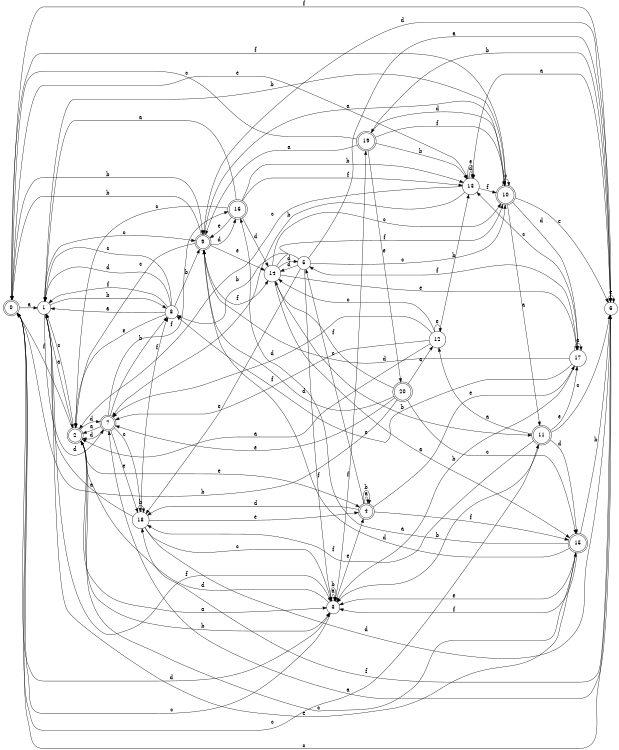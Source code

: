 digraph n17_7 {
__start0 [label="" shape="none"];

rankdir=LR;
size="8,5";

s0 [style="rounded,filled", color="black", fillcolor="white" shape="doublecircle", label="0"];
s1 [style="filled", color="black", fillcolor="white" shape="circle", label="1"];
s2 [style="rounded,filled", color="black", fillcolor="white" shape="doublecircle", label="2"];
s3 [style="filled", color="black", fillcolor="white" shape="circle", label="3"];
s4 [style="rounded,filled", color="black", fillcolor="white" shape="doublecircle", label="4"];
s5 [style="filled", color="black", fillcolor="white" shape="circle", label="5"];
s6 [style="filled", color="black", fillcolor="white" shape="circle", label="6"];
s7 [style="rounded,filled", color="black", fillcolor="white" shape="doublecircle", label="7"];
s8 [style="filled", color="black", fillcolor="white" shape="circle", label="8"];
s9 [style="rounded,filled", color="black", fillcolor="white" shape="doublecircle", label="9"];
s10 [style="rounded,filled", color="black", fillcolor="white" shape="doublecircle", label="10"];
s11 [style="rounded,filled", color="black", fillcolor="white" shape="doublecircle", label="11"];
s12 [style="filled", color="black", fillcolor="white" shape="circle", label="12"];
s13 [style="filled", color="black", fillcolor="white" shape="circle", label="13"];
s14 [style="filled", color="black", fillcolor="white" shape="circle", label="14"];
s15 [style="rounded,filled", color="black", fillcolor="white" shape="doublecircle", label="15"];
s16 [style="rounded,filled", color="black", fillcolor="white" shape="doublecircle", label="16"];
s17 [style="filled", color="black", fillcolor="white" shape="circle", label="17"];
s18 [style="filled", color="black", fillcolor="white" shape="circle", label="18"];
s19 [style="rounded,filled", color="black", fillcolor="white" shape="doublecircle", label="19"];
s20 [style="rounded,filled", color="black", fillcolor="white" shape="doublecircle", label="20"];
s0 -> s1 [label="a"];
s0 -> s9 [label="b"];
s0 -> s11 [label="c"];
s0 -> s3 [label="d"];
s0 -> s13 [label="e"];
s0 -> s6 [label="f"];
s1 -> s2 [label="a"];
s1 -> s8 [label="b"];
s1 -> s9 [label="c"];
s1 -> s7 [label="d"];
s1 -> s15 [label="e"];
s1 -> s3 [label="f"];
s2 -> s3 [label="a"];
s2 -> s3 [label="b"];
s2 -> s1 [label="c"];
s2 -> s7 [label="d"];
s2 -> s4 [label="e"];
s2 -> s0 [label="f"];
s3 -> s3 [label="a"];
s3 -> s3 [label="b"];
s3 -> s0 [label="c"];
s3 -> s2 [label="d"];
s3 -> s4 [label="e"];
s3 -> s19 [label="f"];
s4 -> s4 [label="a"];
s4 -> s4 [label="b"];
s4 -> s5 [label="c"];
s4 -> s18 [label="d"];
s4 -> s17 [label="e"];
s4 -> s15 [label="f"];
s5 -> s6 [label="a"];
s5 -> s8 [label="b"];
s5 -> s10 [label="c"];
s5 -> s14 [label="d"];
s5 -> s18 [label="e"];
s5 -> s3 [label="f"];
s6 -> s7 [label="a"];
s6 -> s19 [label="b"];
s6 -> s0 [label="c"];
s6 -> s9 [label="d"];
s6 -> s6 [label="e"];
s6 -> s18 [label="f"];
s7 -> s2 [label="a"];
s7 -> s8 [label="b"];
s7 -> s18 [label="c"];
s7 -> s2 [label="d"];
s7 -> s18 [label="e"];
s7 -> s16 [label="f"];
s8 -> s1 [label="a"];
s8 -> s9 [label="b"];
s8 -> s1 [label="c"];
s8 -> s1 [label="d"];
s8 -> s2 [label="e"];
s8 -> s1 [label="f"];
s9 -> s10 [label="a"];
s9 -> s0 [label="b"];
s9 -> s2 [label="c"];
s9 -> s16 [label="d"];
s9 -> s14 [label="e"];
s9 -> s14 [label="f"];
s10 -> s11 [label="a"];
s10 -> s1 [label="b"];
s10 -> s10 [label="c"];
s10 -> s17 [label="d"];
s10 -> s6 [label="e"];
s10 -> s0 [label="f"];
s11 -> s12 [label="a"];
s11 -> s3 [label="b"];
s11 -> s6 [label="c"];
s11 -> s15 [label="d"];
s11 -> s17 [label="e"];
s11 -> s18 [label="f"];
s12 -> s2 [label="a"];
s12 -> s13 [label="b"];
s12 -> s14 [label="c"];
s12 -> s7 [label="d"];
s12 -> s12 [label="e"];
s12 -> s7 [label="f"];
s13 -> s6 [label="a"];
s13 -> s7 [label="b"];
s13 -> s2 [label="c"];
s13 -> s13 [label="d"];
s13 -> s13 [label="e"];
s13 -> s10 [label="f"];
s14 -> s15 [label="a"];
s14 -> s11 [label="b"];
s14 -> s10 [label="c"];
s14 -> s5 [label="d"];
s14 -> s17 [label="e"];
s14 -> s10 [label="f"];
s15 -> s16 [label="a"];
s15 -> s6 [label="b"];
s15 -> s2 [label="c"];
s15 -> s9 [label="d"];
s15 -> s3 [label="e"];
s15 -> s3 [label="f"];
s16 -> s1 [label="a"];
s16 -> s13 [label="b"];
s16 -> s2 [label="c"];
s16 -> s14 [label="d"];
s16 -> s9 [label="e"];
s16 -> s13 [label="f"];
s17 -> s17 [label="a"];
s17 -> s3 [label="b"];
s17 -> s13 [label="c"];
s17 -> s9 [label="d"];
s17 -> s8 [label="e"];
s17 -> s5 [label="f"];
s18 -> s1 [label="a"];
s18 -> s18 [label="b"];
s18 -> s3 [label="c"];
s18 -> s6 [label="d"];
s18 -> s4 [label="e"];
s18 -> s8 [label="f"];
s19 -> s9 [label="a"];
s19 -> s13 [label="b"];
s19 -> s0 [label="c"];
s19 -> s10 [label="d"];
s19 -> s20 [label="e"];
s19 -> s10 [label="f"];
s20 -> s12 [label="a"];
s20 -> s0 [label="b"];
s20 -> s15 [label="c"];
s20 -> s9 [label="d"];
s20 -> s7 [label="e"];
s20 -> s14 [label="f"];

}